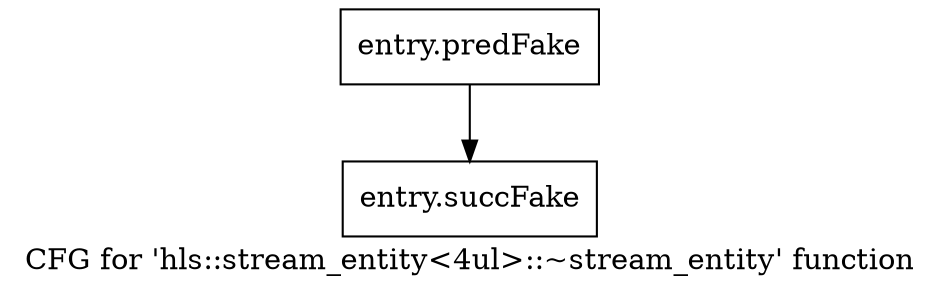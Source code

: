 digraph "CFG for 'hls::stream_entity\<4ul\>::~stream_entity' function" {
	label="CFG for 'hls::stream_entity\<4ul\>::~stream_entity' function";

	Node0x43daee0 [shape=record,filename="",linenumber="",label="{entry.predFake}"];
	Node0x43daee0 -> Node0x441ad60[ callList="" memoryops="" filename="/tools/Xilinx/Vitis_HLS/2022.1/include/hls_stream_thread_unsafe.h" execusionnum="0"];
	Node0x441ad60 [shape=record,filename="/tools/Xilinx/Vitis_HLS/2022.1/include/hls_stream_thread_unsafe.h",linenumber="112",label="{entry.succFake}"];
}
